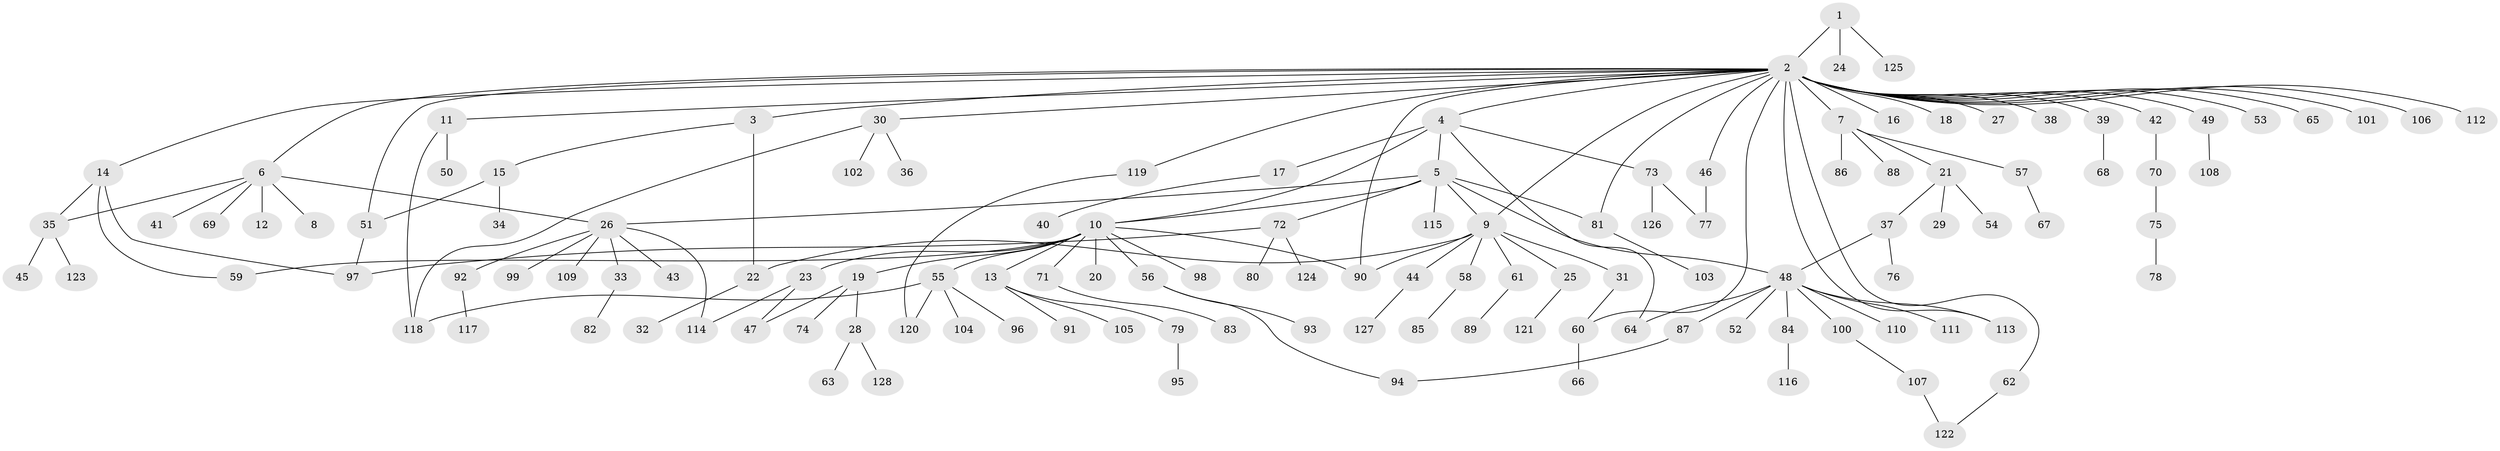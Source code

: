 // coarse degree distribution, {2: 0.23655913978494625, 28: 0.010752688172043012, 3: 0.08602150537634409, 5: 0.021505376344086023, 17: 0.010752688172043012, 6: 0.010752688172043012, 4: 0.06451612903225806, 1: 0.5268817204301075, 9: 0.010752688172043012, 8: 0.010752688172043012, 11: 0.010752688172043012}
// Generated by graph-tools (version 1.1) at 2025/51/02/27/25 19:51:54]
// undirected, 128 vertices, 151 edges
graph export_dot {
graph [start="1"]
  node [color=gray90,style=filled];
  1;
  2;
  3;
  4;
  5;
  6;
  7;
  8;
  9;
  10;
  11;
  12;
  13;
  14;
  15;
  16;
  17;
  18;
  19;
  20;
  21;
  22;
  23;
  24;
  25;
  26;
  27;
  28;
  29;
  30;
  31;
  32;
  33;
  34;
  35;
  36;
  37;
  38;
  39;
  40;
  41;
  42;
  43;
  44;
  45;
  46;
  47;
  48;
  49;
  50;
  51;
  52;
  53;
  54;
  55;
  56;
  57;
  58;
  59;
  60;
  61;
  62;
  63;
  64;
  65;
  66;
  67;
  68;
  69;
  70;
  71;
  72;
  73;
  74;
  75;
  76;
  77;
  78;
  79;
  80;
  81;
  82;
  83;
  84;
  85;
  86;
  87;
  88;
  89;
  90;
  91;
  92;
  93;
  94;
  95;
  96;
  97;
  98;
  99;
  100;
  101;
  102;
  103;
  104;
  105;
  106;
  107;
  108;
  109;
  110;
  111;
  112;
  113;
  114;
  115;
  116;
  117;
  118;
  119;
  120;
  121;
  122;
  123;
  124;
  125;
  126;
  127;
  128;
  1 -- 2;
  1 -- 24;
  1 -- 125;
  2 -- 3;
  2 -- 4;
  2 -- 6;
  2 -- 7;
  2 -- 9;
  2 -- 11;
  2 -- 14;
  2 -- 16;
  2 -- 18;
  2 -- 27;
  2 -- 30;
  2 -- 38;
  2 -- 39;
  2 -- 42;
  2 -- 46;
  2 -- 49;
  2 -- 51;
  2 -- 53;
  2 -- 60;
  2 -- 62;
  2 -- 65;
  2 -- 81;
  2 -- 90;
  2 -- 101;
  2 -- 106;
  2 -- 112;
  2 -- 113;
  2 -- 119;
  3 -- 15;
  3 -- 22;
  4 -- 5;
  4 -- 10;
  4 -- 17;
  4 -- 64;
  4 -- 73;
  5 -- 9;
  5 -- 10;
  5 -- 26;
  5 -- 48;
  5 -- 72;
  5 -- 81;
  5 -- 115;
  6 -- 8;
  6 -- 12;
  6 -- 26;
  6 -- 35;
  6 -- 41;
  6 -- 69;
  7 -- 21;
  7 -- 57;
  7 -- 86;
  7 -- 88;
  9 -- 22;
  9 -- 25;
  9 -- 31;
  9 -- 44;
  9 -- 58;
  9 -- 61;
  9 -- 90;
  10 -- 13;
  10 -- 19;
  10 -- 20;
  10 -- 23;
  10 -- 55;
  10 -- 56;
  10 -- 59;
  10 -- 71;
  10 -- 90;
  10 -- 98;
  11 -- 50;
  11 -- 118;
  13 -- 79;
  13 -- 91;
  13 -- 105;
  14 -- 35;
  14 -- 59;
  14 -- 97;
  15 -- 34;
  15 -- 51;
  17 -- 40;
  19 -- 28;
  19 -- 47;
  19 -- 74;
  21 -- 29;
  21 -- 37;
  21 -- 54;
  22 -- 32;
  23 -- 47;
  23 -- 114;
  25 -- 121;
  26 -- 33;
  26 -- 43;
  26 -- 92;
  26 -- 99;
  26 -- 109;
  26 -- 114;
  28 -- 63;
  28 -- 128;
  30 -- 36;
  30 -- 102;
  30 -- 118;
  31 -- 60;
  33 -- 82;
  35 -- 45;
  35 -- 123;
  37 -- 48;
  37 -- 76;
  39 -- 68;
  42 -- 70;
  44 -- 127;
  46 -- 77;
  48 -- 52;
  48 -- 64;
  48 -- 84;
  48 -- 87;
  48 -- 100;
  48 -- 110;
  48 -- 111;
  48 -- 113;
  49 -- 108;
  51 -- 97;
  55 -- 96;
  55 -- 104;
  55 -- 118;
  55 -- 120;
  56 -- 93;
  56 -- 94;
  57 -- 67;
  58 -- 85;
  60 -- 66;
  61 -- 89;
  62 -- 122;
  70 -- 75;
  71 -- 83;
  72 -- 80;
  72 -- 97;
  72 -- 124;
  73 -- 77;
  73 -- 126;
  75 -- 78;
  79 -- 95;
  81 -- 103;
  84 -- 116;
  87 -- 94;
  92 -- 117;
  100 -- 107;
  107 -- 122;
  119 -- 120;
}

